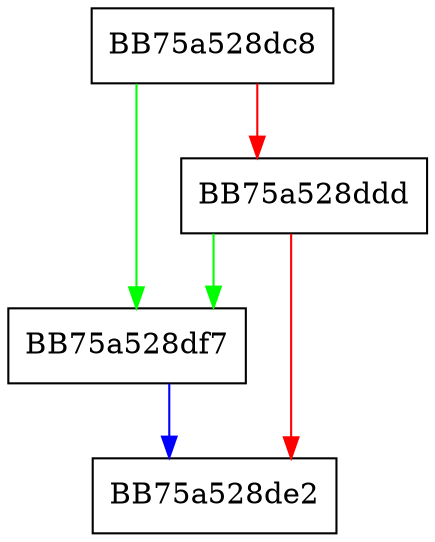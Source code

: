 digraph LargeIntegerToFiletime {
  node [shape="box"];
  graph [splines=ortho];
  BB75a528dc8 -> BB75a528df7 [color="green"];
  BB75a528dc8 -> BB75a528ddd [color="red"];
  BB75a528ddd -> BB75a528df7 [color="green"];
  BB75a528ddd -> BB75a528de2 [color="red"];
  BB75a528df7 -> BB75a528de2 [color="blue"];
}